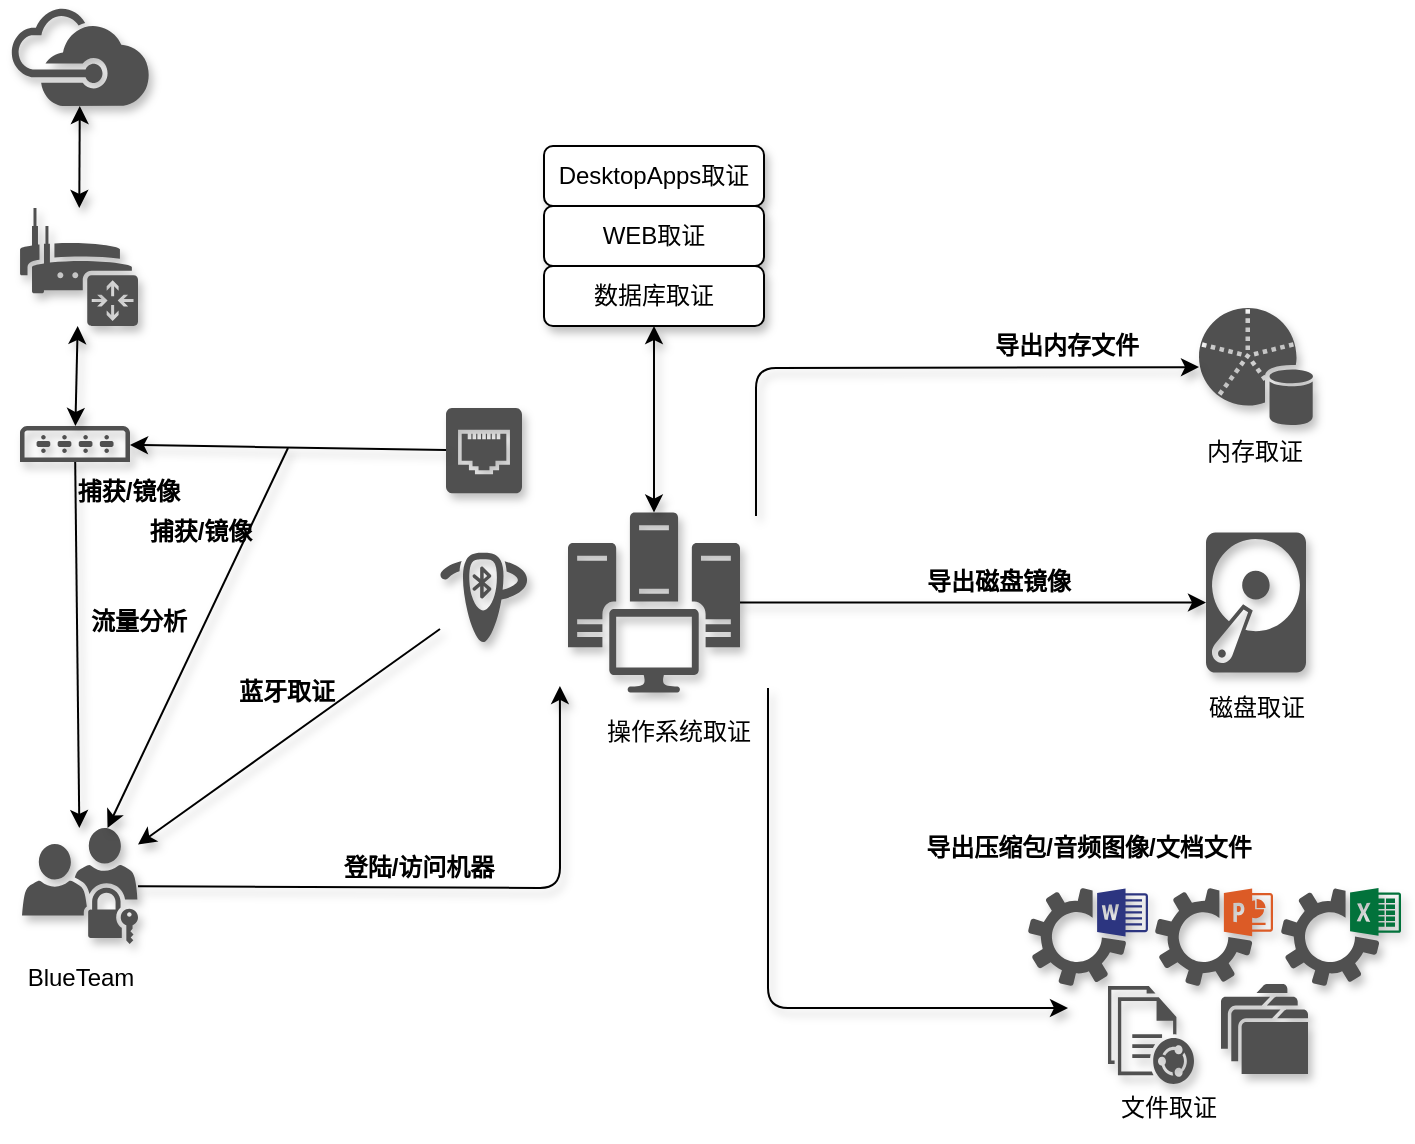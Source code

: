 <mxfile version="13.0.3" type="device"><diagram id="6Y3ua-TqSDquChBd_eK2" name="第 1 页"><mxGraphModel dx="2249" dy="862" grid="1" gridSize="10" guides="1" tooltips="1" connect="1" arrows="1" fold="1" page="1" pageScale="1" pageWidth="827" pageHeight="1169" math="0" shadow="0"><root><mxCell id="0"/><mxCell id="1" parent="0"/><mxCell id="RlFrgcD2FoIwjOmNjWXB-12" value="" style="endArrow=classic;html=1;entryX=-0.047;entryY=0.963;entryDx=0;entryDy=0;entryPerimeter=0;shadow=1;" parent="1" source="RlFrgcD2FoIwjOmNjWXB-27" target="RlFrgcD2FoIwjOmNjWXB-26" edge="1"><mxGeometry width="50" height="50" relative="1" as="geometry"><mxPoint x="139.48" y="512.3" as="sourcePoint"/><mxPoint x="214" y="442" as="targetPoint"/><Array as="points"><mxPoint x="196" y="540"/></Array></mxGeometry></mxCell><mxCell id="RlFrgcD2FoIwjOmNjWXB-13" value="" style="endArrow=classic;html=1;shadow=1;" parent="1" source="RlFrgcD2FoIwjOmNjWXB-26" target="RlFrgcD2FoIwjOmNjWXB-32" edge="1"><mxGeometry width="50" height="50" relative="1" as="geometry"><mxPoint x="382.01" y="412.04" as="sourcePoint"/><mxPoint x="504" y="411" as="targetPoint"/></mxGeometry></mxCell><mxCell id="RlFrgcD2FoIwjOmNjWXB-14" value="磁盘取证" style="text;html=1;align=center;verticalAlign=middle;resizable=0;points=[];autosize=1;shadow=1;" parent="1" vertex="1"><mxGeometry x="514" y="440" width="60" height="20" as="geometry"/></mxCell><mxCell id="RlFrgcD2FoIwjOmNjWXB-16" value="操作系统取证" style="text;html=1;align=center;verticalAlign=middle;resizable=0;points=[];autosize=1;shadow=1;" parent="1" vertex="1"><mxGeometry x="210" y="452" width="90" height="20" as="geometry"/></mxCell><mxCell id="RlFrgcD2FoIwjOmNjWXB-26" value="" style="pointerEvents=1;shadow=1;dashed=0;html=1;strokeColor=none;fillColor=#505050;labelPosition=center;verticalLabelPosition=bottom;verticalAlign=top;outlineConnect=0;align=center;shape=mxgraph.office.servers.scom;" parent="1" vertex="1"><mxGeometry x="200" y="352.3" width="86" height="90" as="geometry"/></mxCell><mxCell id="RlFrgcD2FoIwjOmNjWXB-27" value="" style="pointerEvents=1;shadow=1;dashed=0;html=1;strokeColor=none;fillColor=#505050;labelPosition=center;verticalLabelPosition=bottom;verticalAlign=top;outlineConnect=0;align=center;shape=mxgraph.office.security.universal_security_group;" parent="1" vertex="1"><mxGeometry x="-73" y="510" width="58" height="58" as="geometry"/></mxCell><mxCell id="RlFrgcD2FoIwjOmNjWXB-28" value="登陆/访问机器" style="text;html=1;align=center;verticalAlign=middle;resizable=0;points=[];autosize=1;shadow=1;fontStyle=1" parent="1" vertex="1"><mxGeometry x="80" y="520" width="90" height="20" as="geometry"/></mxCell><mxCell id="RlFrgcD2FoIwjOmNjWXB-29" value="BlueTeam" style="text;html=1;align=center;verticalAlign=middle;resizable=0;points=[];autosize=1;shadow=1;" parent="1" vertex="1"><mxGeometry x="-79.5" y="575" width="70" height="20" as="geometry"/></mxCell><mxCell id="RlFrgcD2FoIwjOmNjWXB-30" value="导出磁盘镜像" style="text;html=1;align=center;verticalAlign=middle;resizable=0;points=[];autosize=1;shadow=1;fontStyle=1" parent="1" vertex="1"><mxGeometry x="370" y="377.3" width="90" height="20" as="geometry"/></mxCell><mxCell id="RlFrgcD2FoIwjOmNjWXB-32" value="" style="pointerEvents=1;shadow=1;dashed=0;html=1;strokeColor=none;fillColor=#505050;labelPosition=center;verticalLabelPosition=bottom;verticalAlign=top;outlineConnect=0;align=center;shape=mxgraph.office.devices.hard_disk;" parent="1" vertex="1"><mxGeometry x="519" y="362.3" width="50" height="70" as="geometry"/></mxCell><mxCell id="RlFrgcD2FoIwjOmNjWXB-33" value="" style="pointerEvents=1;shadow=1;dashed=0;html=1;strokeColor=none;fillColor=#505050;labelPosition=center;verticalLabelPosition=bottom;verticalAlign=top;outlineConnect=0;align=center;shape=mxgraph.office.devices.data_jack;" parent="1" vertex="1"><mxGeometry x="139" y="300" width="38" height="42.65" as="geometry"/></mxCell><mxCell id="RlFrgcD2FoIwjOmNjWXB-35" value="流量分析" style="text;html=1;align=center;verticalAlign=middle;resizable=0;points=[];autosize=1;shadow=1;fontStyle=1" parent="1" vertex="1"><mxGeometry x="-45" y="397.3" width="60" height="20" as="geometry"/></mxCell><mxCell id="RlFrgcD2FoIwjOmNjWXB-37" value="" style="endArrow=classic;html=1;shadow=1;" parent="1" source="RlFrgcD2FoIwjOmNjWXB-33" target="RlFrgcD2FoIwjOmNjWXB-40" edge="1"><mxGeometry width="50" height="50" relative="1" as="geometry"><mxPoint x="66" y="331.781" as="sourcePoint"/><mxPoint x="-11" y="349" as="targetPoint"/></mxGeometry></mxCell><mxCell id="RlFrgcD2FoIwjOmNjWXB-38" value="捕获/镜像" style="text;html=1;align=center;verticalAlign=middle;resizable=0;points=[];autosize=1;shadow=1;fontStyle=1" parent="1" vertex="1"><mxGeometry x="-19" y="352.3" width="70" height="20" as="geometry"/></mxCell><mxCell id="RlFrgcD2FoIwjOmNjWXB-39" value="" style="pointerEvents=1;shadow=1;dashed=0;html=1;strokeColor=none;fillColor=#505050;labelPosition=center;verticalLabelPosition=bottom;verticalAlign=top;outlineConnect=0;align=center;shape=mxgraph.office.devices.shadowed_router;" parent="1" vertex="1"><mxGeometry x="-74" y="200" width="59" height="59" as="geometry"/></mxCell><mxCell id="RlFrgcD2FoIwjOmNjWXB-40" value="" style="pointerEvents=1;shadow=1;dashed=0;html=1;strokeColor=none;fillColor=#505050;labelPosition=center;verticalLabelPosition=bottom;verticalAlign=top;outlineConnect=0;align=center;shape=mxgraph.office.devices.switch;" parent="1" vertex="1"><mxGeometry x="-74" y="309" width="55" height="18" as="geometry"/></mxCell><mxCell id="RlFrgcD2FoIwjOmNjWXB-45" value="" style="endArrow=classic;startArrow=classic;html=1;shadow=1;" parent="1" source="RlFrgcD2FoIwjOmNjWXB-39" target="RlFrgcD2FoIwjOmNjWXB-40" edge="1"><mxGeometry width="50" height="50" relative="1" as="geometry"><mxPoint x="16" y="279" as="sourcePoint"/><mxPoint x="66" y="229" as="targetPoint"/></mxGeometry></mxCell><mxCell id="RlFrgcD2FoIwjOmNjWXB-46" value="" style="pointerEvents=1;shadow=1;dashed=0;html=1;strokeColor=none;fillColor=#505050;labelPosition=center;verticalLabelPosition=bottom;outlineConnect=0;verticalAlign=top;align=center;shape=mxgraph.office.clouds.azure;" parent="1" vertex="1"><mxGeometry x="-79" y="100" width="70" height="49" as="geometry"/></mxCell><mxCell id="RlFrgcD2FoIwjOmNjWXB-47" value="" style="endArrow=classic;startArrow=classic;html=1;shadow=1;" parent="1" source="RlFrgcD2FoIwjOmNjWXB-46" target="RlFrgcD2FoIwjOmNjWXB-39" edge="1"><mxGeometry width="50" height="50" relative="1" as="geometry"><mxPoint x="40" y="179" as="sourcePoint"/><mxPoint x="40" y="240" as="targetPoint"/></mxGeometry></mxCell><mxCell id="RlFrgcD2FoIwjOmNjWXB-48" value="" style="shadow=1;dashed=0;html=1;strokeColor=none;fillColor=#505050;labelPosition=center;verticalLabelPosition=bottom;verticalAlign=top;outlineConnect=0;align=center;shape=mxgraph.office.databases.database_partition_5;" parent="1" vertex="1"><mxGeometry x="515.5" y="250" width="57" height="59" as="geometry"/></mxCell><mxCell id="RlFrgcD2FoIwjOmNjWXB-49" value="" style="endArrow=classic;html=1;shadow=1;" parent="1" target="RlFrgcD2FoIwjOmNjWXB-48" edge="1"><mxGeometry width="50" height="50" relative="1" as="geometry"><mxPoint x="294" y="354" as="sourcePoint"/><mxPoint x="440" y="390" as="targetPoint"/><Array as="points"><mxPoint x="294" y="280"/></Array></mxGeometry></mxCell><mxCell id="RlFrgcD2FoIwjOmNjWXB-50" value="导出内存文件" style="text;html=1;align=center;verticalAlign=middle;resizable=0;points=[];autosize=1;shadow=1;fontStyle=1" parent="1" vertex="1"><mxGeometry x="404" y="259" width="90" height="20" as="geometry"/></mxCell><mxCell id="RlFrgcD2FoIwjOmNjWXB-51" value="内存取证" style="text;html=1;align=center;verticalAlign=middle;resizable=0;points=[];autosize=1;shadow=1;" parent="1" vertex="1"><mxGeometry x="512.5" y="312.3" width="60" height="20" as="geometry"/></mxCell><mxCell id="RlFrgcD2FoIwjOmNjWXB-52" value="" style="pointerEvents=1;shadow=1;dashed=0;html=1;strokeColor=none;fillColor=#505050;labelPosition=center;verticalLabelPosition=bottom;verticalAlign=top;outlineConnect=0;align=center;shape=mxgraph.office.devices.bluetooth;" parent="1" vertex="1"><mxGeometry x="136" y="372.3" width="44" height="45" as="geometry"/></mxCell><mxCell id="RlFrgcD2FoIwjOmNjWXB-54" value="" style="endArrow=classic;html=1;shadow=1;" parent="1" source="RlFrgcD2FoIwjOmNjWXB-40" target="RlFrgcD2FoIwjOmNjWXB-27" edge="1"><mxGeometry width="50" height="50" relative="1" as="geometry"><mxPoint x="10" y="437.3" as="sourcePoint"/><mxPoint x="60" y="387.3" as="targetPoint"/></mxGeometry></mxCell><mxCell id="RlFrgcD2FoIwjOmNjWXB-55" value="捕获/镜像" style="text;html=1;align=center;verticalAlign=middle;resizable=0;points=[];autosize=1;shadow=1;fontStyle=1" parent="1" vertex="1"><mxGeometry x="-55" y="332.3" width="70" height="20" as="geometry"/></mxCell><mxCell id="RlFrgcD2FoIwjOmNjWXB-56" value="" style="endArrow=classic;html=1;shadow=1;" parent="1" target="RlFrgcD2FoIwjOmNjWXB-27" edge="1"><mxGeometry width="50" height="50" relative="1" as="geometry"><mxPoint x="60" y="320" as="sourcePoint"/><mxPoint x="440" y="390" as="targetPoint"/></mxGeometry></mxCell><mxCell id="RlFrgcD2FoIwjOmNjWXB-57" value="" style="endArrow=classic;html=1;shadow=1;" parent="1" source="RlFrgcD2FoIwjOmNjWXB-52" target="RlFrgcD2FoIwjOmNjWXB-27" edge="1"><mxGeometry width="50" height="50" relative="1" as="geometry"><mxPoint x="390" y="440" as="sourcePoint"/><mxPoint x="440" y="390" as="targetPoint"/></mxGeometry></mxCell><mxCell id="RlFrgcD2FoIwjOmNjWXB-59" value="蓝牙取证" style="text;html=1;align=center;verticalAlign=middle;resizable=0;points=[];autosize=1;shadow=1;fontStyle=1" parent="1" vertex="1"><mxGeometry x="29" y="432" width="60" height="20" as="geometry"/></mxCell><mxCell id="RlFrgcD2FoIwjOmNjWXB-60" value="" style="pointerEvents=1;shadow=1;dashed=0;html=1;strokeColor=none;fillColor=#505050;labelPosition=center;verticalLabelPosition=bottom;verticalAlign=top;outlineConnect=0;align=center;shape=mxgraph.office.concepts.folders;" parent="1" vertex="1"><mxGeometry x="526.5" y="588" width="43.5" height="45" as="geometry"/></mxCell><mxCell id="RlFrgcD2FoIwjOmNjWXB-62" value="" style="pointerEvents=1;shadow=1;dashed=0;html=1;strokeColor=none;fillColor=#505050;labelPosition=center;verticalLabelPosition=bottom;verticalAlign=top;outlineConnect=0;align=center;shape=mxgraph.office.concepts.documents_shared;" parent="1" vertex="1"><mxGeometry x="470" y="589" width="43" height="49" as="geometry"/></mxCell><mxCell id="RlFrgcD2FoIwjOmNjWXB-63" value="" style="pointerEvents=1;shadow=1;dashed=0;html=1;strokeColor=none;fillColor=#505050;labelPosition=center;verticalLabelPosition=bottom;verticalAlign=top;outlineConnect=0;align=center;shape=mxgraph.office.sites.excel_services;" parent="1" vertex="1"><mxGeometry x="556.5" y="540" width="60" height="49" as="geometry"/></mxCell><mxCell id="RlFrgcD2FoIwjOmNjWXB-64" value="" style="pointerEvents=1;shadow=1;dashed=0;html=1;strokeColor=none;fillColor=#505050;labelPosition=center;verticalLabelPosition=bottom;verticalAlign=top;outlineConnect=0;align=center;shape=mxgraph.office.services.powerpoint_automation_services;" parent="1" vertex="1"><mxGeometry x="493.5" y="540" width="59" height="49" as="geometry"/></mxCell><mxCell id="RlFrgcD2FoIwjOmNjWXB-65" value="" style="pointerEvents=1;shadow=1;dashed=0;html=1;strokeColor=none;fillColor=#505050;labelPosition=center;verticalLabelPosition=bottom;verticalAlign=top;outlineConnect=0;align=center;shape=mxgraph.office.services.word_automation_services;" parent="1" vertex="1"><mxGeometry x="430" y="540" width="60" height="49" as="geometry"/></mxCell><mxCell id="RlFrgcD2FoIwjOmNjWXB-66" value="" style="endArrow=classic;html=1;shadow=1;" parent="1" edge="1"><mxGeometry width="50" height="50" relative="1" as="geometry"><mxPoint x="300" y="440" as="sourcePoint"/><mxPoint x="450" y="600" as="targetPoint"/><Array as="points"><mxPoint x="300" y="600"/></Array></mxGeometry></mxCell><mxCell id="RlFrgcD2FoIwjOmNjWXB-67" value="导出压缩包/音频图像/文档文件" style="text;html=1;align=center;verticalAlign=middle;resizable=0;points=[];autosize=1;shadow=1;fontStyle=1" parent="1" vertex="1"><mxGeometry x="370" y="510" width="180" height="20" as="geometry"/></mxCell><mxCell id="RlFrgcD2FoIwjOmNjWXB-69" value="文件取证" style="text;html=1;align=center;verticalAlign=middle;resizable=0;points=[];autosize=1;shadow=1;" parent="1" vertex="1"><mxGeometry x="470" y="640" width="60" height="20" as="geometry"/></mxCell><mxCell id="ifCEr4_QjITPWV2Pr4AN-4" value="DesktopApps取证" style="rounded=1;whiteSpace=wrap;html=1;shadow=1;" parent="1" vertex="1"><mxGeometry x="188" y="169" width="110" height="30" as="geometry"/></mxCell><mxCell id="ifCEr4_QjITPWV2Pr4AN-5" value="WEB取证" style="rounded=1;whiteSpace=wrap;html=1;shadow=1;" parent="1" vertex="1"><mxGeometry x="188" y="199" width="110" height="30" as="geometry"/></mxCell><mxCell id="ifCEr4_QjITPWV2Pr4AN-6" value="数据库取证" style="rounded=1;whiteSpace=wrap;html=1;shadow=1;" parent="1" vertex="1"><mxGeometry x="188" y="229" width="110" height="30" as="geometry"/></mxCell><mxCell id="ifCEr4_QjITPWV2Pr4AN-7" value="" style="endArrow=classic;startArrow=classic;html=1;entryX=0.5;entryY=1;entryDx=0;entryDy=0;shadow=1;" parent="1" source="RlFrgcD2FoIwjOmNjWXB-26" target="ifCEr4_QjITPWV2Pr4AN-6" edge="1"><mxGeometry width="50" height="50" relative="1" as="geometry"><mxPoint x="200" y="300" as="sourcePoint"/><mxPoint x="250" y="250" as="targetPoint"/></mxGeometry></mxCell></root></mxGraphModel></diagram></mxfile>